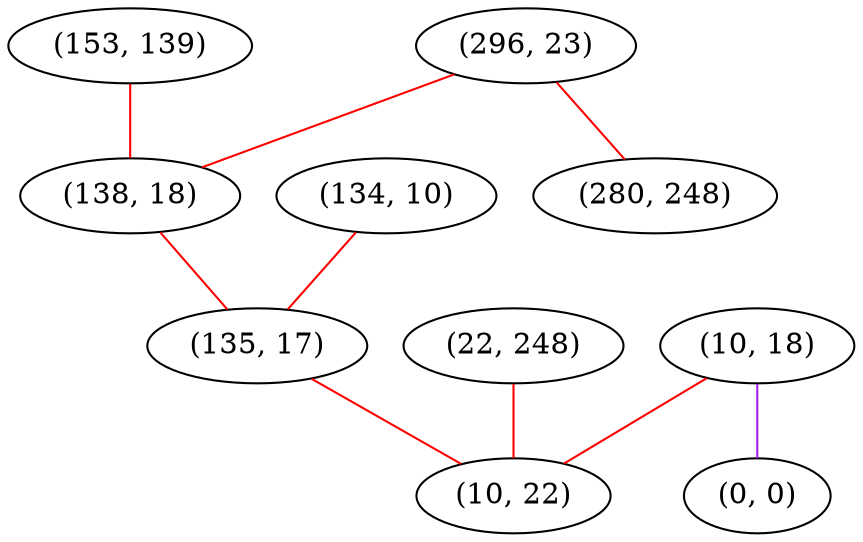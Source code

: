 graph "" {
"(153, 139)";
"(22, 248)";
"(296, 23)";
"(10, 18)";
"(134, 10)";
"(0, 0)";
"(138, 18)";
"(280, 248)";
"(135, 17)";
"(10, 22)";
"(153, 139)" -- "(138, 18)"  [color=red, key=0, weight=1];
"(22, 248)" -- "(10, 22)"  [color=red, key=0, weight=1];
"(296, 23)" -- "(280, 248)"  [color=red, key=0, weight=1];
"(296, 23)" -- "(138, 18)"  [color=red, key=0, weight=1];
"(10, 18)" -- "(10, 22)"  [color=red, key=0, weight=1];
"(10, 18)" -- "(0, 0)"  [color=purple, key=0, weight=4];
"(134, 10)" -- "(135, 17)"  [color=red, key=0, weight=1];
"(138, 18)" -- "(135, 17)"  [color=red, key=0, weight=1];
"(135, 17)" -- "(10, 22)"  [color=red, key=0, weight=1];
}
